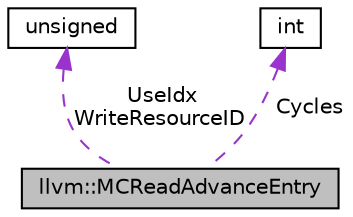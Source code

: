digraph "llvm::MCReadAdvanceEntry"
{
 // LATEX_PDF_SIZE
  bgcolor="transparent";
  edge [fontname="Helvetica",fontsize="10",labelfontname="Helvetica",labelfontsize="10"];
  node [fontname="Helvetica",fontsize="10",shape="box"];
  Node1 [label="llvm::MCReadAdvanceEntry",height=0.2,width=0.4,color="black", fillcolor="grey75", style="filled", fontcolor="black",tooltip="Specify the number of cycles allowed after instruction issue before a particular use operand reads it..."];
  Node2 -> Node1 [dir="back",color="darkorchid3",fontsize="10",style="dashed",label=" UseIdx\nWriteResourceID" ,fontname="Helvetica"];
  Node2 [label="unsigned",height=0.2,width=0.4,color="black",URL="$classunsigned.html",tooltip=" "];
  Node3 -> Node1 [dir="back",color="darkorchid3",fontsize="10",style="dashed",label=" Cycles" ,fontname="Helvetica"];
  Node3 [label="int",height=0.2,width=0.4,color="black",tooltip=" "];
}
